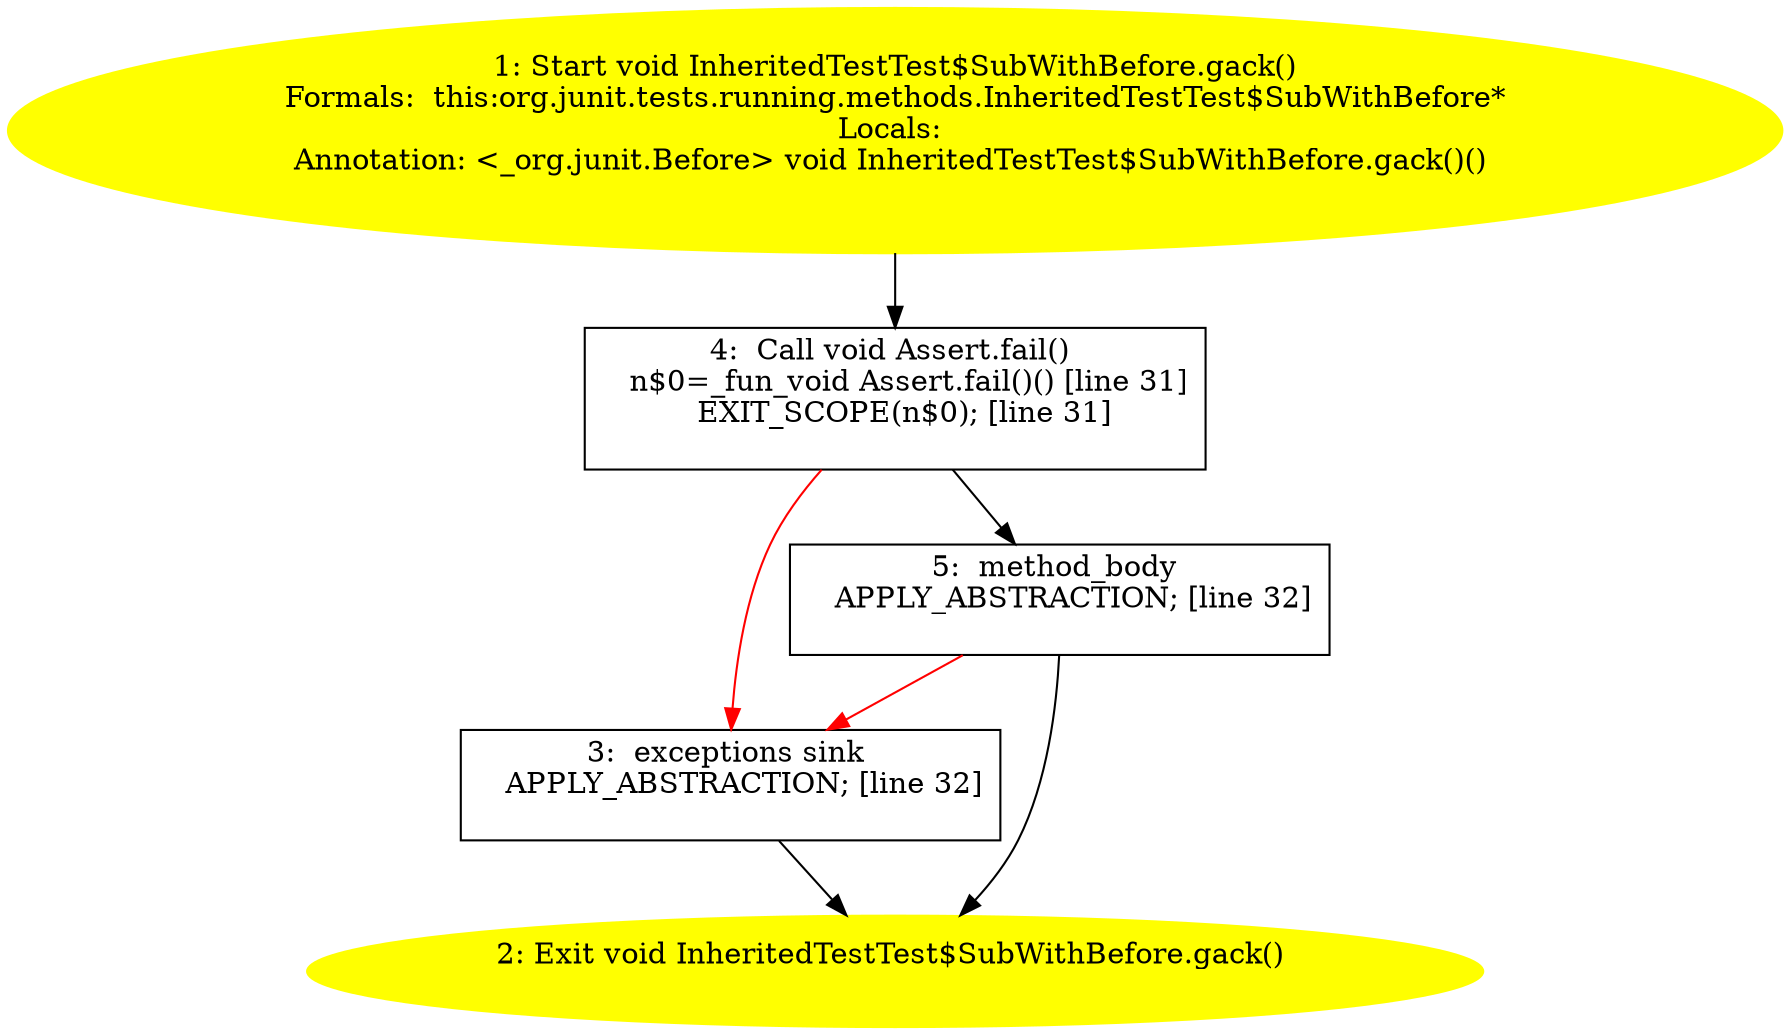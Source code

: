 /* @generated */
digraph cfg {
"org.junit.tests.running.methods.InheritedTestTest$SubWithBefore.gack():void.68a9ba6c37effadd73d608b2a1c056d5_1" [label="1: Start void InheritedTestTest$SubWithBefore.gack()\nFormals:  this:org.junit.tests.running.methods.InheritedTestTest$SubWithBefore*\nLocals: \nAnnotation: <_org.junit.Before> void InheritedTestTest$SubWithBefore.gack()() \n  " color=yellow style=filled]
	

	 "org.junit.tests.running.methods.InheritedTestTest$SubWithBefore.gack():void.68a9ba6c37effadd73d608b2a1c056d5_1" -> "org.junit.tests.running.methods.InheritedTestTest$SubWithBefore.gack():void.68a9ba6c37effadd73d608b2a1c056d5_4" ;
"org.junit.tests.running.methods.InheritedTestTest$SubWithBefore.gack():void.68a9ba6c37effadd73d608b2a1c056d5_2" [label="2: Exit void InheritedTestTest$SubWithBefore.gack() \n  " color=yellow style=filled]
	

"org.junit.tests.running.methods.InheritedTestTest$SubWithBefore.gack():void.68a9ba6c37effadd73d608b2a1c056d5_3" [label="3:  exceptions sink \n   APPLY_ABSTRACTION; [line 32]\n " shape="box"]
	

	 "org.junit.tests.running.methods.InheritedTestTest$SubWithBefore.gack():void.68a9ba6c37effadd73d608b2a1c056d5_3" -> "org.junit.tests.running.methods.InheritedTestTest$SubWithBefore.gack():void.68a9ba6c37effadd73d608b2a1c056d5_2" ;
"org.junit.tests.running.methods.InheritedTestTest$SubWithBefore.gack():void.68a9ba6c37effadd73d608b2a1c056d5_4" [label="4:  Call void Assert.fail() \n   n$0=_fun_void Assert.fail()() [line 31]\n  EXIT_SCOPE(n$0); [line 31]\n " shape="box"]
	

	 "org.junit.tests.running.methods.InheritedTestTest$SubWithBefore.gack():void.68a9ba6c37effadd73d608b2a1c056d5_4" -> "org.junit.tests.running.methods.InheritedTestTest$SubWithBefore.gack():void.68a9ba6c37effadd73d608b2a1c056d5_5" ;
	 "org.junit.tests.running.methods.InheritedTestTest$SubWithBefore.gack():void.68a9ba6c37effadd73d608b2a1c056d5_4" -> "org.junit.tests.running.methods.InheritedTestTest$SubWithBefore.gack():void.68a9ba6c37effadd73d608b2a1c056d5_3" [color="red" ];
"org.junit.tests.running.methods.InheritedTestTest$SubWithBefore.gack():void.68a9ba6c37effadd73d608b2a1c056d5_5" [label="5:  method_body \n   APPLY_ABSTRACTION; [line 32]\n " shape="box"]
	

	 "org.junit.tests.running.methods.InheritedTestTest$SubWithBefore.gack():void.68a9ba6c37effadd73d608b2a1c056d5_5" -> "org.junit.tests.running.methods.InheritedTestTest$SubWithBefore.gack():void.68a9ba6c37effadd73d608b2a1c056d5_2" ;
	 "org.junit.tests.running.methods.InheritedTestTest$SubWithBefore.gack():void.68a9ba6c37effadd73d608b2a1c056d5_5" -> "org.junit.tests.running.methods.InheritedTestTest$SubWithBefore.gack():void.68a9ba6c37effadd73d608b2a1c056d5_3" [color="red" ];
}
